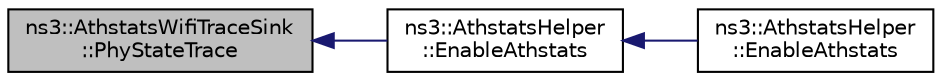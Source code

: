 digraph "ns3::AthstatsWifiTraceSink::PhyStateTrace"
{
  edge [fontname="Helvetica",fontsize="10",labelfontname="Helvetica",labelfontsize="10"];
  node [fontname="Helvetica",fontsize="10",shape=record];
  rankdir="LR";
  Node1 [label="ns3::AthstatsWifiTraceSink\l::PhyStateTrace",height=0.2,width=0.4,color="black", fillcolor="grey75", style="filled", fontcolor="black"];
  Node1 -> Node2 [dir="back",color="midnightblue",fontsize="10",style="solid"];
  Node2 [label="ns3::AthstatsHelper\l::EnableAthstats",height=0.2,width=0.4,color="black", fillcolor="white", style="filled",URL="$d1/d3f/classns3_1_1AthstatsHelper.html#aa8fa3e8309af2f6a7293b3b1364a6f8f"];
  Node2 -> Node3 [dir="back",color="midnightblue",fontsize="10",style="solid"];
  Node3 [label="ns3::AthstatsHelper\l::EnableAthstats",height=0.2,width=0.4,color="black", fillcolor="white", style="filled",URL="$d1/d3f/classns3_1_1AthstatsHelper.html#ad63d08e27368c0fa600cb94058d48711"];
}
